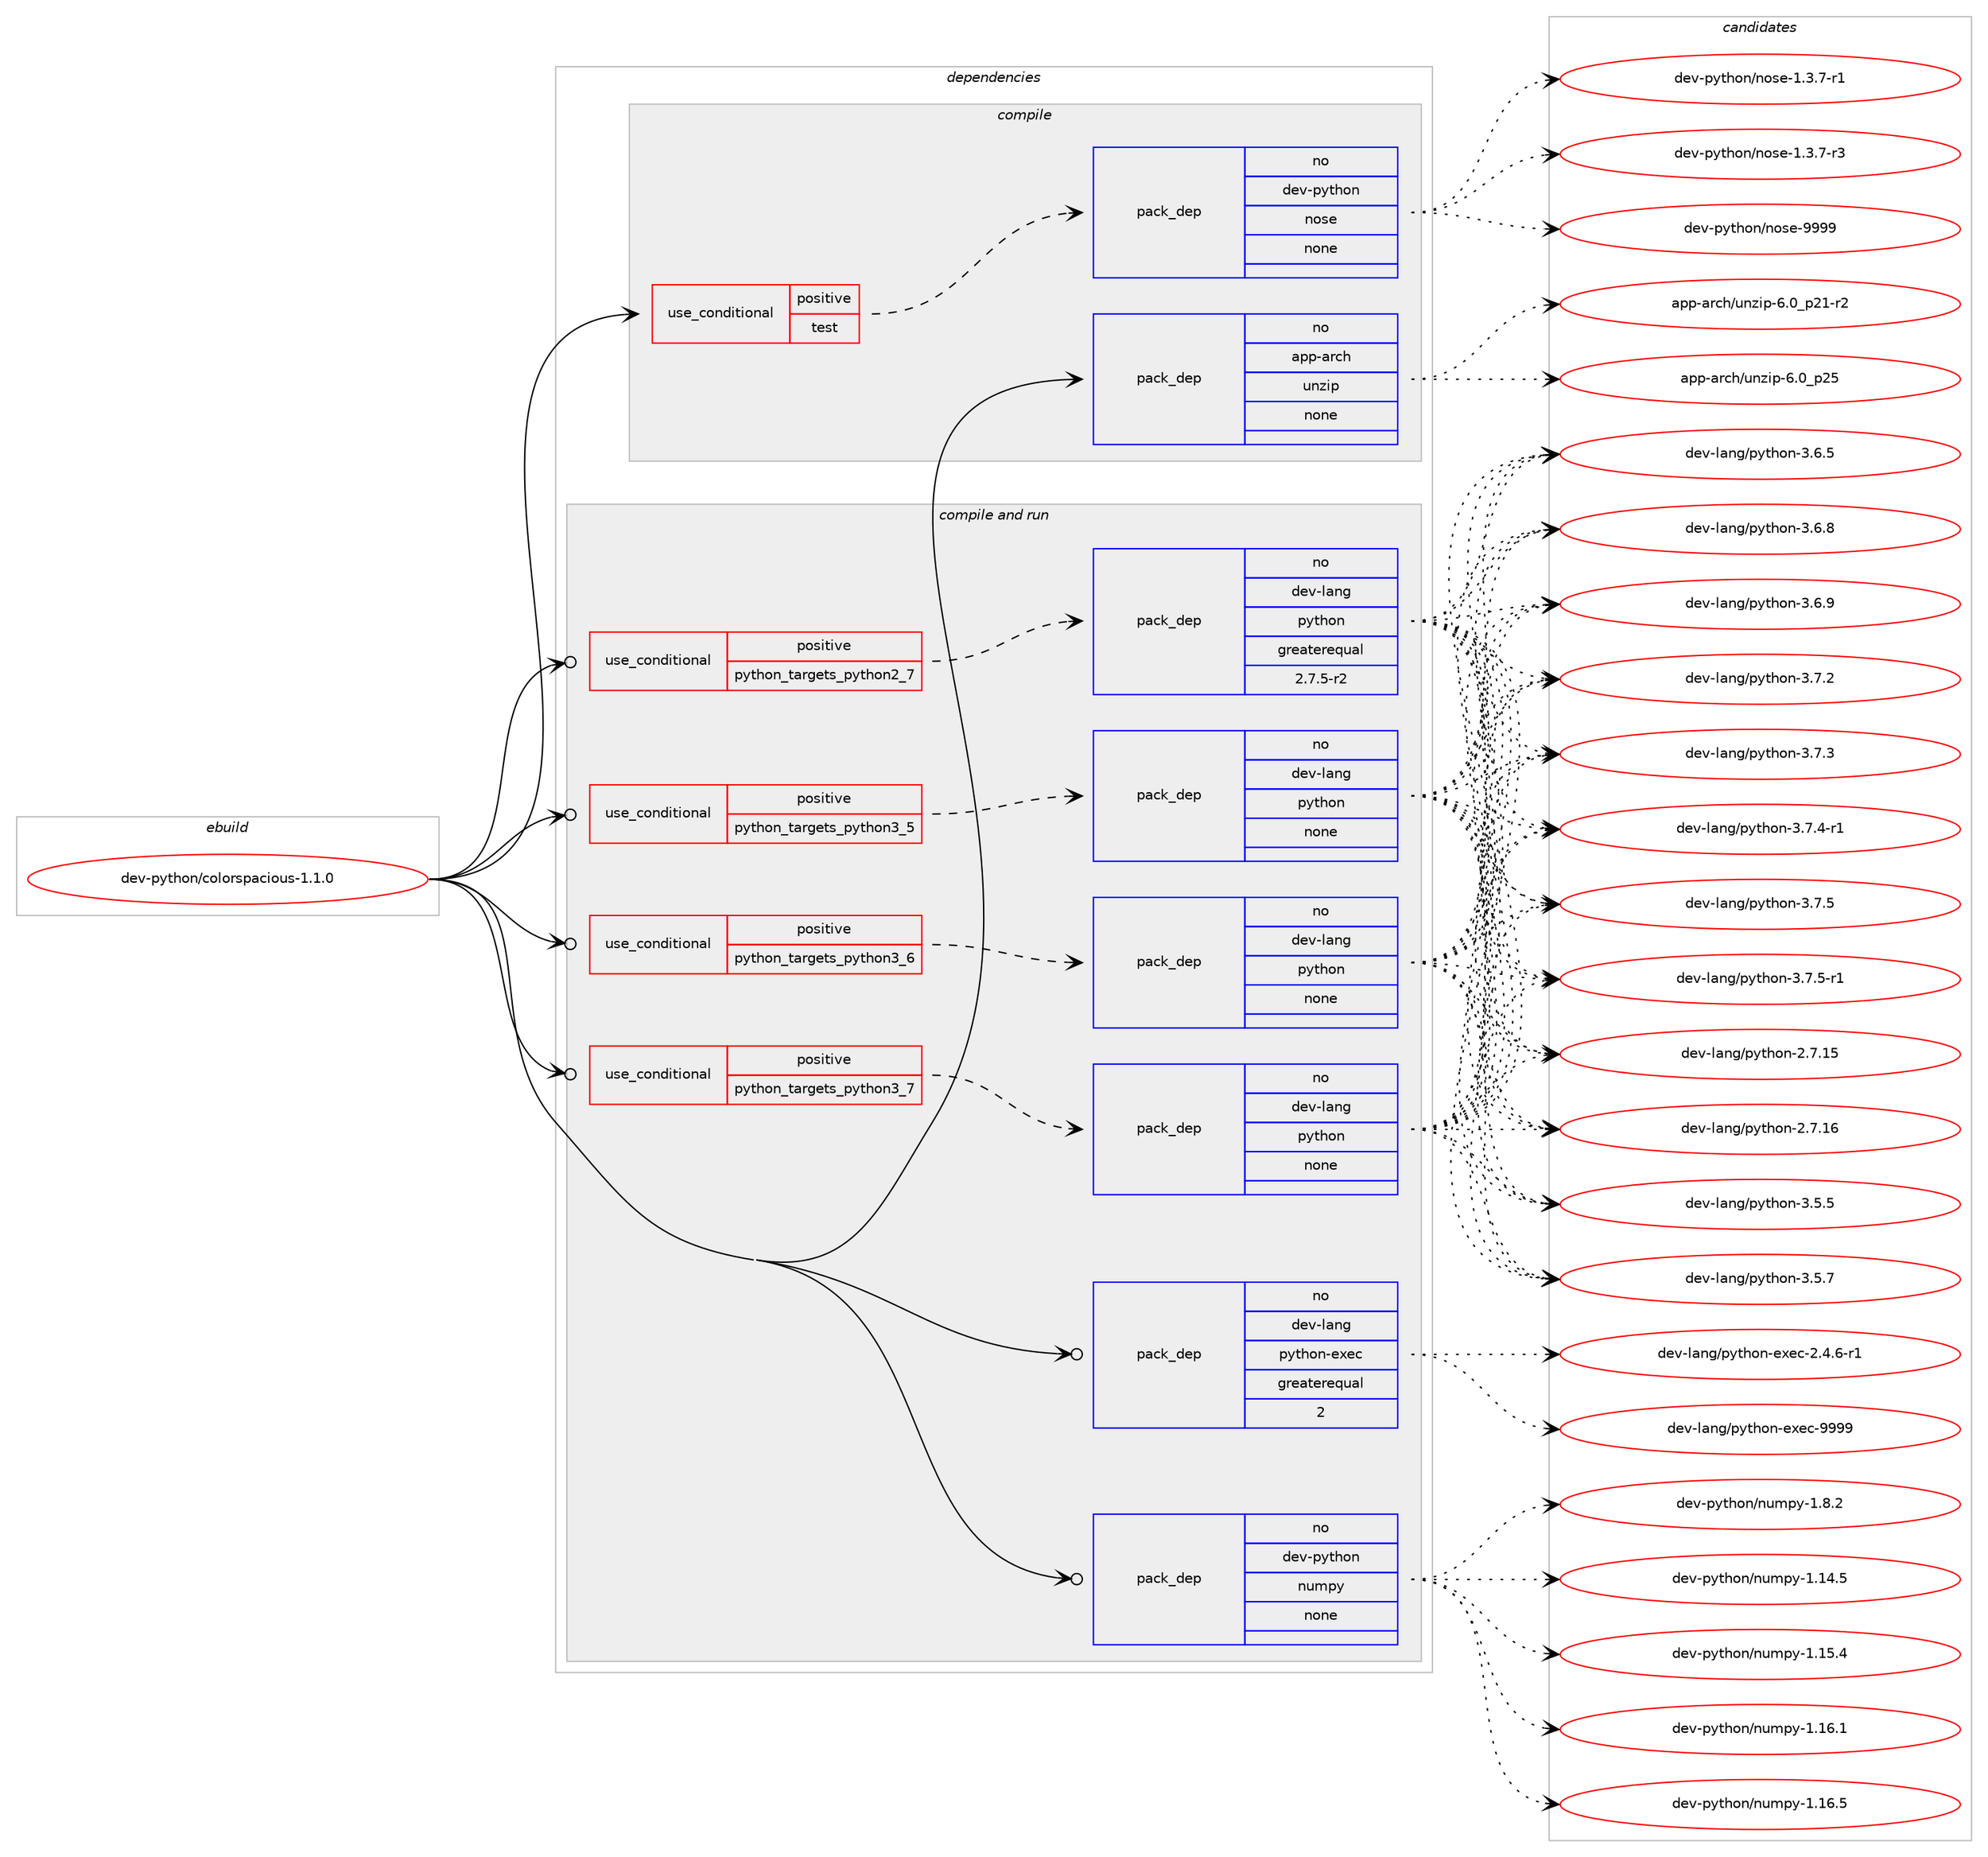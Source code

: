 digraph prolog {

# *************
# Graph options
# *************

newrank=true;
concentrate=true;
compound=true;
graph [rankdir=LR,fontname=Helvetica,fontsize=10,ranksep=1.5];#, ranksep=2.5, nodesep=0.2];
edge  [arrowhead=vee];
node  [fontname=Helvetica,fontsize=10];

# **********
# The ebuild
# **********

subgraph cluster_leftcol {
color=gray;
rank=same;
label=<<i>ebuild</i>>;
id [label="dev-python/colorspacious-1.1.0", color=red, width=4, href="../dev-python/colorspacious-1.1.0.svg"];
}

# ****************
# The dependencies
# ****************

subgraph cluster_midcol {
color=gray;
label=<<i>dependencies</i>>;
subgraph cluster_compile {
fillcolor="#eeeeee";
style=filled;
label=<<i>compile</i>>;
subgraph cond137760 {
dependency599596 [label=<<TABLE BORDER="0" CELLBORDER="1" CELLSPACING="0" CELLPADDING="4"><TR><TD ROWSPAN="3" CELLPADDING="10">use_conditional</TD></TR><TR><TD>positive</TD></TR><TR><TD>test</TD></TR></TABLE>>, shape=none, color=red];
subgraph pack450057 {
dependency599597 [label=<<TABLE BORDER="0" CELLBORDER="1" CELLSPACING="0" CELLPADDING="4" WIDTH="220"><TR><TD ROWSPAN="6" CELLPADDING="30">pack_dep</TD></TR><TR><TD WIDTH="110">no</TD></TR><TR><TD>dev-python</TD></TR><TR><TD>nose</TD></TR><TR><TD>none</TD></TR><TR><TD></TD></TR></TABLE>>, shape=none, color=blue];
}
dependency599596:e -> dependency599597:w [weight=20,style="dashed",arrowhead="vee"];
}
id:e -> dependency599596:w [weight=20,style="solid",arrowhead="vee"];
subgraph pack450058 {
dependency599598 [label=<<TABLE BORDER="0" CELLBORDER="1" CELLSPACING="0" CELLPADDING="4" WIDTH="220"><TR><TD ROWSPAN="6" CELLPADDING="30">pack_dep</TD></TR><TR><TD WIDTH="110">no</TD></TR><TR><TD>app-arch</TD></TR><TR><TD>unzip</TD></TR><TR><TD>none</TD></TR><TR><TD></TD></TR></TABLE>>, shape=none, color=blue];
}
id:e -> dependency599598:w [weight=20,style="solid",arrowhead="vee"];
}
subgraph cluster_compileandrun {
fillcolor="#eeeeee";
style=filled;
label=<<i>compile and run</i>>;
subgraph cond137761 {
dependency599599 [label=<<TABLE BORDER="0" CELLBORDER="1" CELLSPACING="0" CELLPADDING="4"><TR><TD ROWSPAN="3" CELLPADDING="10">use_conditional</TD></TR><TR><TD>positive</TD></TR><TR><TD>python_targets_python2_7</TD></TR></TABLE>>, shape=none, color=red];
subgraph pack450059 {
dependency599600 [label=<<TABLE BORDER="0" CELLBORDER="1" CELLSPACING="0" CELLPADDING="4" WIDTH="220"><TR><TD ROWSPAN="6" CELLPADDING="30">pack_dep</TD></TR><TR><TD WIDTH="110">no</TD></TR><TR><TD>dev-lang</TD></TR><TR><TD>python</TD></TR><TR><TD>greaterequal</TD></TR><TR><TD>2.7.5-r2</TD></TR></TABLE>>, shape=none, color=blue];
}
dependency599599:e -> dependency599600:w [weight=20,style="dashed",arrowhead="vee"];
}
id:e -> dependency599599:w [weight=20,style="solid",arrowhead="odotvee"];
subgraph cond137762 {
dependency599601 [label=<<TABLE BORDER="0" CELLBORDER="1" CELLSPACING="0" CELLPADDING="4"><TR><TD ROWSPAN="3" CELLPADDING="10">use_conditional</TD></TR><TR><TD>positive</TD></TR><TR><TD>python_targets_python3_5</TD></TR></TABLE>>, shape=none, color=red];
subgraph pack450060 {
dependency599602 [label=<<TABLE BORDER="0" CELLBORDER="1" CELLSPACING="0" CELLPADDING="4" WIDTH="220"><TR><TD ROWSPAN="6" CELLPADDING="30">pack_dep</TD></TR><TR><TD WIDTH="110">no</TD></TR><TR><TD>dev-lang</TD></TR><TR><TD>python</TD></TR><TR><TD>none</TD></TR><TR><TD></TD></TR></TABLE>>, shape=none, color=blue];
}
dependency599601:e -> dependency599602:w [weight=20,style="dashed",arrowhead="vee"];
}
id:e -> dependency599601:w [weight=20,style="solid",arrowhead="odotvee"];
subgraph cond137763 {
dependency599603 [label=<<TABLE BORDER="0" CELLBORDER="1" CELLSPACING="0" CELLPADDING="4"><TR><TD ROWSPAN="3" CELLPADDING="10">use_conditional</TD></TR><TR><TD>positive</TD></TR><TR><TD>python_targets_python3_6</TD></TR></TABLE>>, shape=none, color=red];
subgraph pack450061 {
dependency599604 [label=<<TABLE BORDER="0" CELLBORDER="1" CELLSPACING="0" CELLPADDING="4" WIDTH="220"><TR><TD ROWSPAN="6" CELLPADDING="30">pack_dep</TD></TR><TR><TD WIDTH="110">no</TD></TR><TR><TD>dev-lang</TD></TR><TR><TD>python</TD></TR><TR><TD>none</TD></TR><TR><TD></TD></TR></TABLE>>, shape=none, color=blue];
}
dependency599603:e -> dependency599604:w [weight=20,style="dashed",arrowhead="vee"];
}
id:e -> dependency599603:w [weight=20,style="solid",arrowhead="odotvee"];
subgraph cond137764 {
dependency599605 [label=<<TABLE BORDER="0" CELLBORDER="1" CELLSPACING="0" CELLPADDING="4"><TR><TD ROWSPAN="3" CELLPADDING="10">use_conditional</TD></TR><TR><TD>positive</TD></TR><TR><TD>python_targets_python3_7</TD></TR></TABLE>>, shape=none, color=red];
subgraph pack450062 {
dependency599606 [label=<<TABLE BORDER="0" CELLBORDER="1" CELLSPACING="0" CELLPADDING="4" WIDTH="220"><TR><TD ROWSPAN="6" CELLPADDING="30">pack_dep</TD></TR><TR><TD WIDTH="110">no</TD></TR><TR><TD>dev-lang</TD></TR><TR><TD>python</TD></TR><TR><TD>none</TD></TR><TR><TD></TD></TR></TABLE>>, shape=none, color=blue];
}
dependency599605:e -> dependency599606:w [weight=20,style="dashed",arrowhead="vee"];
}
id:e -> dependency599605:w [weight=20,style="solid",arrowhead="odotvee"];
subgraph pack450063 {
dependency599607 [label=<<TABLE BORDER="0" CELLBORDER="1" CELLSPACING="0" CELLPADDING="4" WIDTH="220"><TR><TD ROWSPAN="6" CELLPADDING="30">pack_dep</TD></TR><TR><TD WIDTH="110">no</TD></TR><TR><TD>dev-lang</TD></TR><TR><TD>python-exec</TD></TR><TR><TD>greaterequal</TD></TR><TR><TD>2</TD></TR></TABLE>>, shape=none, color=blue];
}
id:e -> dependency599607:w [weight=20,style="solid",arrowhead="odotvee"];
subgraph pack450064 {
dependency599608 [label=<<TABLE BORDER="0" CELLBORDER="1" CELLSPACING="0" CELLPADDING="4" WIDTH="220"><TR><TD ROWSPAN="6" CELLPADDING="30">pack_dep</TD></TR><TR><TD WIDTH="110">no</TD></TR><TR><TD>dev-python</TD></TR><TR><TD>numpy</TD></TR><TR><TD>none</TD></TR><TR><TD></TD></TR></TABLE>>, shape=none, color=blue];
}
id:e -> dependency599608:w [weight=20,style="solid",arrowhead="odotvee"];
}
subgraph cluster_run {
fillcolor="#eeeeee";
style=filled;
label=<<i>run</i>>;
}
}

# **************
# The candidates
# **************

subgraph cluster_choices {
rank=same;
color=gray;
label=<<i>candidates</i>>;

subgraph choice450057 {
color=black;
nodesep=1;
choice10010111845112121116104111110471101111151014549465146554511449 [label="dev-python/nose-1.3.7-r1", color=red, width=4,href="../dev-python/nose-1.3.7-r1.svg"];
choice10010111845112121116104111110471101111151014549465146554511451 [label="dev-python/nose-1.3.7-r3", color=red, width=4,href="../dev-python/nose-1.3.7-r3.svg"];
choice10010111845112121116104111110471101111151014557575757 [label="dev-python/nose-9999", color=red, width=4,href="../dev-python/nose-9999.svg"];
dependency599597:e -> choice10010111845112121116104111110471101111151014549465146554511449:w [style=dotted,weight="100"];
dependency599597:e -> choice10010111845112121116104111110471101111151014549465146554511451:w [style=dotted,weight="100"];
dependency599597:e -> choice10010111845112121116104111110471101111151014557575757:w [style=dotted,weight="100"];
}
subgraph choice450058 {
color=black;
nodesep=1;
choice9711211245971149910447117110122105112455446489511250494511450 [label="app-arch/unzip-6.0_p21-r2", color=red, width=4,href="../app-arch/unzip-6.0_p21-r2.svg"];
choice971121124597114991044711711012210511245544648951125053 [label="app-arch/unzip-6.0_p25", color=red, width=4,href="../app-arch/unzip-6.0_p25.svg"];
dependency599598:e -> choice9711211245971149910447117110122105112455446489511250494511450:w [style=dotted,weight="100"];
dependency599598:e -> choice971121124597114991044711711012210511245544648951125053:w [style=dotted,weight="100"];
}
subgraph choice450059 {
color=black;
nodesep=1;
choice10010111845108971101034711212111610411111045504655464953 [label="dev-lang/python-2.7.15", color=red, width=4,href="../dev-lang/python-2.7.15.svg"];
choice10010111845108971101034711212111610411111045504655464954 [label="dev-lang/python-2.7.16", color=red, width=4,href="../dev-lang/python-2.7.16.svg"];
choice100101118451089711010347112121116104111110455146534653 [label="dev-lang/python-3.5.5", color=red, width=4,href="../dev-lang/python-3.5.5.svg"];
choice100101118451089711010347112121116104111110455146534655 [label="dev-lang/python-3.5.7", color=red, width=4,href="../dev-lang/python-3.5.7.svg"];
choice100101118451089711010347112121116104111110455146544653 [label="dev-lang/python-3.6.5", color=red, width=4,href="../dev-lang/python-3.6.5.svg"];
choice100101118451089711010347112121116104111110455146544656 [label="dev-lang/python-3.6.8", color=red, width=4,href="../dev-lang/python-3.6.8.svg"];
choice100101118451089711010347112121116104111110455146544657 [label="dev-lang/python-3.6.9", color=red, width=4,href="../dev-lang/python-3.6.9.svg"];
choice100101118451089711010347112121116104111110455146554650 [label="dev-lang/python-3.7.2", color=red, width=4,href="../dev-lang/python-3.7.2.svg"];
choice100101118451089711010347112121116104111110455146554651 [label="dev-lang/python-3.7.3", color=red, width=4,href="../dev-lang/python-3.7.3.svg"];
choice1001011184510897110103471121211161041111104551465546524511449 [label="dev-lang/python-3.7.4-r1", color=red, width=4,href="../dev-lang/python-3.7.4-r1.svg"];
choice100101118451089711010347112121116104111110455146554653 [label="dev-lang/python-3.7.5", color=red, width=4,href="../dev-lang/python-3.7.5.svg"];
choice1001011184510897110103471121211161041111104551465546534511449 [label="dev-lang/python-3.7.5-r1", color=red, width=4,href="../dev-lang/python-3.7.5-r1.svg"];
dependency599600:e -> choice10010111845108971101034711212111610411111045504655464953:w [style=dotted,weight="100"];
dependency599600:e -> choice10010111845108971101034711212111610411111045504655464954:w [style=dotted,weight="100"];
dependency599600:e -> choice100101118451089711010347112121116104111110455146534653:w [style=dotted,weight="100"];
dependency599600:e -> choice100101118451089711010347112121116104111110455146534655:w [style=dotted,weight="100"];
dependency599600:e -> choice100101118451089711010347112121116104111110455146544653:w [style=dotted,weight="100"];
dependency599600:e -> choice100101118451089711010347112121116104111110455146544656:w [style=dotted,weight="100"];
dependency599600:e -> choice100101118451089711010347112121116104111110455146544657:w [style=dotted,weight="100"];
dependency599600:e -> choice100101118451089711010347112121116104111110455146554650:w [style=dotted,weight="100"];
dependency599600:e -> choice100101118451089711010347112121116104111110455146554651:w [style=dotted,weight="100"];
dependency599600:e -> choice1001011184510897110103471121211161041111104551465546524511449:w [style=dotted,weight="100"];
dependency599600:e -> choice100101118451089711010347112121116104111110455146554653:w [style=dotted,weight="100"];
dependency599600:e -> choice1001011184510897110103471121211161041111104551465546534511449:w [style=dotted,weight="100"];
}
subgraph choice450060 {
color=black;
nodesep=1;
choice10010111845108971101034711212111610411111045504655464953 [label="dev-lang/python-2.7.15", color=red, width=4,href="../dev-lang/python-2.7.15.svg"];
choice10010111845108971101034711212111610411111045504655464954 [label="dev-lang/python-2.7.16", color=red, width=4,href="../dev-lang/python-2.7.16.svg"];
choice100101118451089711010347112121116104111110455146534653 [label="dev-lang/python-3.5.5", color=red, width=4,href="../dev-lang/python-3.5.5.svg"];
choice100101118451089711010347112121116104111110455146534655 [label="dev-lang/python-3.5.7", color=red, width=4,href="../dev-lang/python-3.5.7.svg"];
choice100101118451089711010347112121116104111110455146544653 [label="dev-lang/python-3.6.5", color=red, width=4,href="../dev-lang/python-3.6.5.svg"];
choice100101118451089711010347112121116104111110455146544656 [label="dev-lang/python-3.6.8", color=red, width=4,href="../dev-lang/python-3.6.8.svg"];
choice100101118451089711010347112121116104111110455146544657 [label="dev-lang/python-3.6.9", color=red, width=4,href="../dev-lang/python-3.6.9.svg"];
choice100101118451089711010347112121116104111110455146554650 [label="dev-lang/python-3.7.2", color=red, width=4,href="../dev-lang/python-3.7.2.svg"];
choice100101118451089711010347112121116104111110455146554651 [label="dev-lang/python-3.7.3", color=red, width=4,href="../dev-lang/python-3.7.3.svg"];
choice1001011184510897110103471121211161041111104551465546524511449 [label="dev-lang/python-3.7.4-r1", color=red, width=4,href="../dev-lang/python-3.7.4-r1.svg"];
choice100101118451089711010347112121116104111110455146554653 [label="dev-lang/python-3.7.5", color=red, width=4,href="../dev-lang/python-3.7.5.svg"];
choice1001011184510897110103471121211161041111104551465546534511449 [label="dev-lang/python-3.7.5-r1", color=red, width=4,href="../dev-lang/python-3.7.5-r1.svg"];
dependency599602:e -> choice10010111845108971101034711212111610411111045504655464953:w [style=dotted,weight="100"];
dependency599602:e -> choice10010111845108971101034711212111610411111045504655464954:w [style=dotted,weight="100"];
dependency599602:e -> choice100101118451089711010347112121116104111110455146534653:w [style=dotted,weight="100"];
dependency599602:e -> choice100101118451089711010347112121116104111110455146534655:w [style=dotted,weight="100"];
dependency599602:e -> choice100101118451089711010347112121116104111110455146544653:w [style=dotted,weight="100"];
dependency599602:e -> choice100101118451089711010347112121116104111110455146544656:w [style=dotted,weight="100"];
dependency599602:e -> choice100101118451089711010347112121116104111110455146544657:w [style=dotted,weight="100"];
dependency599602:e -> choice100101118451089711010347112121116104111110455146554650:w [style=dotted,weight="100"];
dependency599602:e -> choice100101118451089711010347112121116104111110455146554651:w [style=dotted,weight="100"];
dependency599602:e -> choice1001011184510897110103471121211161041111104551465546524511449:w [style=dotted,weight="100"];
dependency599602:e -> choice100101118451089711010347112121116104111110455146554653:w [style=dotted,weight="100"];
dependency599602:e -> choice1001011184510897110103471121211161041111104551465546534511449:w [style=dotted,weight="100"];
}
subgraph choice450061 {
color=black;
nodesep=1;
choice10010111845108971101034711212111610411111045504655464953 [label="dev-lang/python-2.7.15", color=red, width=4,href="../dev-lang/python-2.7.15.svg"];
choice10010111845108971101034711212111610411111045504655464954 [label="dev-lang/python-2.7.16", color=red, width=4,href="../dev-lang/python-2.7.16.svg"];
choice100101118451089711010347112121116104111110455146534653 [label="dev-lang/python-3.5.5", color=red, width=4,href="../dev-lang/python-3.5.5.svg"];
choice100101118451089711010347112121116104111110455146534655 [label="dev-lang/python-3.5.7", color=red, width=4,href="../dev-lang/python-3.5.7.svg"];
choice100101118451089711010347112121116104111110455146544653 [label="dev-lang/python-3.6.5", color=red, width=4,href="../dev-lang/python-3.6.5.svg"];
choice100101118451089711010347112121116104111110455146544656 [label="dev-lang/python-3.6.8", color=red, width=4,href="../dev-lang/python-3.6.8.svg"];
choice100101118451089711010347112121116104111110455146544657 [label="dev-lang/python-3.6.9", color=red, width=4,href="../dev-lang/python-3.6.9.svg"];
choice100101118451089711010347112121116104111110455146554650 [label="dev-lang/python-3.7.2", color=red, width=4,href="../dev-lang/python-3.7.2.svg"];
choice100101118451089711010347112121116104111110455146554651 [label="dev-lang/python-3.7.3", color=red, width=4,href="../dev-lang/python-3.7.3.svg"];
choice1001011184510897110103471121211161041111104551465546524511449 [label="dev-lang/python-3.7.4-r1", color=red, width=4,href="../dev-lang/python-3.7.4-r1.svg"];
choice100101118451089711010347112121116104111110455146554653 [label="dev-lang/python-3.7.5", color=red, width=4,href="../dev-lang/python-3.7.5.svg"];
choice1001011184510897110103471121211161041111104551465546534511449 [label="dev-lang/python-3.7.5-r1", color=red, width=4,href="../dev-lang/python-3.7.5-r1.svg"];
dependency599604:e -> choice10010111845108971101034711212111610411111045504655464953:w [style=dotted,weight="100"];
dependency599604:e -> choice10010111845108971101034711212111610411111045504655464954:w [style=dotted,weight="100"];
dependency599604:e -> choice100101118451089711010347112121116104111110455146534653:w [style=dotted,weight="100"];
dependency599604:e -> choice100101118451089711010347112121116104111110455146534655:w [style=dotted,weight="100"];
dependency599604:e -> choice100101118451089711010347112121116104111110455146544653:w [style=dotted,weight="100"];
dependency599604:e -> choice100101118451089711010347112121116104111110455146544656:w [style=dotted,weight="100"];
dependency599604:e -> choice100101118451089711010347112121116104111110455146544657:w [style=dotted,weight="100"];
dependency599604:e -> choice100101118451089711010347112121116104111110455146554650:w [style=dotted,weight="100"];
dependency599604:e -> choice100101118451089711010347112121116104111110455146554651:w [style=dotted,weight="100"];
dependency599604:e -> choice1001011184510897110103471121211161041111104551465546524511449:w [style=dotted,weight="100"];
dependency599604:e -> choice100101118451089711010347112121116104111110455146554653:w [style=dotted,weight="100"];
dependency599604:e -> choice1001011184510897110103471121211161041111104551465546534511449:w [style=dotted,weight="100"];
}
subgraph choice450062 {
color=black;
nodesep=1;
choice10010111845108971101034711212111610411111045504655464953 [label="dev-lang/python-2.7.15", color=red, width=4,href="../dev-lang/python-2.7.15.svg"];
choice10010111845108971101034711212111610411111045504655464954 [label="dev-lang/python-2.7.16", color=red, width=4,href="../dev-lang/python-2.7.16.svg"];
choice100101118451089711010347112121116104111110455146534653 [label="dev-lang/python-3.5.5", color=red, width=4,href="../dev-lang/python-3.5.5.svg"];
choice100101118451089711010347112121116104111110455146534655 [label="dev-lang/python-3.5.7", color=red, width=4,href="../dev-lang/python-3.5.7.svg"];
choice100101118451089711010347112121116104111110455146544653 [label="dev-lang/python-3.6.5", color=red, width=4,href="../dev-lang/python-3.6.5.svg"];
choice100101118451089711010347112121116104111110455146544656 [label="dev-lang/python-3.6.8", color=red, width=4,href="../dev-lang/python-3.6.8.svg"];
choice100101118451089711010347112121116104111110455146544657 [label="dev-lang/python-3.6.9", color=red, width=4,href="../dev-lang/python-3.6.9.svg"];
choice100101118451089711010347112121116104111110455146554650 [label="dev-lang/python-3.7.2", color=red, width=4,href="../dev-lang/python-3.7.2.svg"];
choice100101118451089711010347112121116104111110455146554651 [label="dev-lang/python-3.7.3", color=red, width=4,href="../dev-lang/python-3.7.3.svg"];
choice1001011184510897110103471121211161041111104551465546524511449 [label="dev-lang/python-3.7.4-r1", color=red, width=4,href="../dev-lang/python-3.7.4-r1.svg"];
choice100101118451089711010347112121116104111110455146554653 [label="dev-lang/python-3.7.5", color=red, width=4,href="../dev-lang/python-3.7.5.svg"];
choice1001011184510897110103471121211161041111104551465546534511449 [label="dev-lang/python-3.7.5-r1", color=red, width=4,href="../dev-lang/python-3.7.5-r1.svg"];
dependency599606:e -> choice10010111845108971101034711212111610411111045504655464953:w [style=dotted,weight="100"];
dependency599606:e -> choice10010111845108971101034711212111610411111045504655464954:w [style=dotted,weight="100"];
dependency599606:e -> choice100101118451089711010347112121116104111110455146534653:w [style=dotted,weight="100"];
dependency599606:e -> choice100101118451089711010347112121116104111110455146534655:w [style=dotted,weight="100"];
dependency599606:e -> choice100101118451089711010347112121116104111110455146544653:w [style=dotted,weight="100"];
dependency599606:e -> choice100101118451089711010347112121116104111110455146544656:w [style=dotted,weight="100"];
dependency599606:e -> choice100101118451089711010347112121116104111110455146544657:w [style=dotted,weight="100"];
dependency599606:e -> choice100101118451089711010347112121116104111110455146554650:w [style=dotted,weight="100"];
dependency599606:e -> choice100101118451089711010347112121116104111110455146554651:w [style=dotted,weight="100"];
dependency599606:e -> choice1001011184510897110103471121211161041111104551465546524511449:w [style=dotted,weight="100"];
dependency599606:e -> choice100101118451089711010347112121116104111110455146554653:w [style=dotted,weight="100"];
dependency599606:e -> choice1001011184510897110103471121211161041111104551465546534511449:w [style=dotted,weight="100"];
}
subgraph choice450063 {
color=black;
nodesep=1;
choice10010111845108971101034711212111610411111045101120101994550465246544511449 [label="dev-lang/python-exec-2.4.6-r1", color=red, width=4,href="../dev-lang/python-exec-2.4.6-r1.svg"];
choice10010111845108971101034711212111610411111045101120101994557575757 [label="dev-lang/python-exec-9999", color=red, width=4,href="../dev-lang/python-exec-9999.svg"];
dependency599607:e -> choice10010111845108971101034711212111610411111045101120101994550465246544511449:w [style=dotted,weight="100"];
dependency599607:e -> choice10010111845108971101034711212111610411111045101120101994557575757:w [style=dotted,weight="100"];
}
subgraph choice450064 {
color=black;
nodesep=1;
choice100101118451121211161041111104711011710911212145494649524653 [label="dev-python/numpy-1.14.5", color=red, width=4,href="../dev-python/numpy-1.14.5.svg"];
choice100101118451121211161041111104711011710911212145494649534652 [label="dev-python/numpy-1.15.4", color=red, width=4,href="../dev-python/numpy-1.15.4.svg"];
choice100101118451121211161041111104711011710911212145494649544649 [label="dev-python/numpy-1.16.1", color=red, width=4,href="../dev-python/numpy-1.16.1.svg"];
choice100101118451121211161041111104711011710911212145494649544653 [label="dev-python/numpy-1.16.5", color=red, width=4,href="../dev-python/numpy-1.16.5.svg"];
choice1001011184511212111610411111047110117109112121454946564650 [label="dev-python/numpy-1.8.2", color=red, width=4,href="../dev-python/numpy-1.8.2.svg"];
dependency599608:e -> choice100101118451121211161041111104711011710911212145494649524653:w [style=dotted,weight="100"];
dependency599608:e -> choice100101118451121211161041111104711011710911212145494649534652:w [style=dotted,weight="100"];
dependency599608:e -> choice100101118451121211161041111104711011710911212145494649544649:w [style=dotted,weight="100"];
dependency599608:e -> choice100101118451121211161041111104711011710911212145494649544653:w [style=dotted,weight="100"];
dependency599608:e -> choice1001011184511212111610411111047110117109112121454946564650:w [style=dotted,weight="100"];
}
}

}
